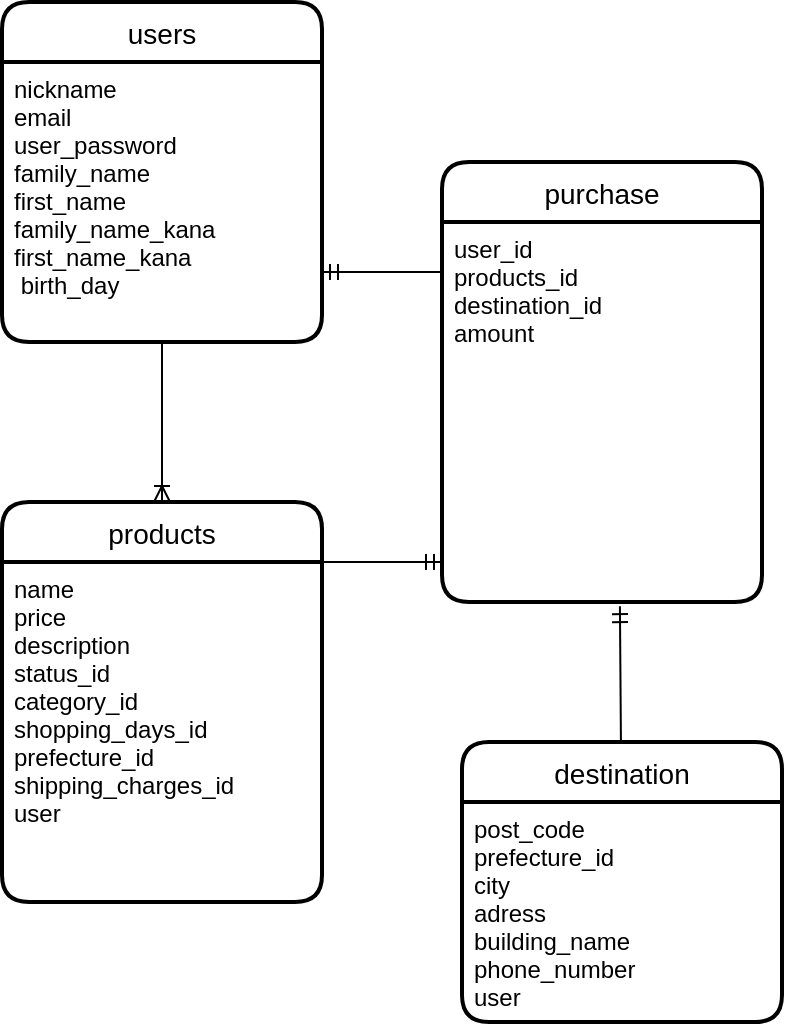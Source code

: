 <mxfile>
    <diagram id="fPGaSlbmIFelMu8Stnyv" name="ページ1">
        <mxGraphModel dx="366" dy="1710" grid="1" gridSize="10" guides="1" tooltips="1" connect="1" arrows="1" fold="1" page="1" pageScale="1" pageWidth="827" pageHeight="1169" math="0" shadow="0">
            <root>
                <mxCell id="0"/>
                <mxCell id="1" parent="0"/>
                <mxCell id="14" style="edgeStyle=none;html=1;endArrow=ERoneToMany;endFill=0;entryX=0.5;entryY=0;entryDx=0;entryDy=0;" parent="1" source="2" target="12" edge="1">
                    <mxGeometry relative="1" as="geometry">
                        <mxPoint x="120" y="310" as="targetPoint"/>
                    </mxGeometry>
                </mxCell>
                <mxCell id="2" value="users" style="swimlane;childLayout=stackLayout;horizontal=1;startSize=30;horizontalStack=0;rounded=1;fontSize=14;fontStyle=0;strokeWidth=2;resizeParent=0;resizeLast=1;shadow=0;dashed=0;align=center;" parent="1" vertex="1">
                    <mxGeometry x="40" y="-10" width="160" height="170" as="geometry"/>
                </mxCell>
                <mxCell id="3" value="nickname&#10;email&#10;user_password&#10;family_name&#10;first_name&#10;family_name_kana&#10;first_name_kana&#10; birth_day" style="align=left;strokeColor=none;fillColor=none;spacingLeft=4;fontSize=12;verticalAlign=top;resizable=0;rotatable=0;part=1;" parent="2" vertex="1">
                    <mxGeometry y="30" width="160" height="140" as="geometry"/>
                </mxCell>
                <mxCell id="24" style="edgeStyle=none;html=1;endArrow=ERmandOne;endFill=0;entryX=0.556;entryY=1.011;entryDx=0;entryDy=0;entryPerimeter=0;" parent="1" source="4" target="26" edge="1">
                    <mxGeometry relative="1" as="geometry">
                        <mxPoint x="350" y="230" as="targetPoint"/>
                    </mxGeometry>
                </mxCell>
                <mxCell id="4" value="destination" style="swimlane;childLayout=stackLayout;horizontal=1;startSize=30;horizontalStack=0;rounded=1;fontSize=14;fontStyle=0;strokeWidth=2;resizeParent=0;resizeLast=1;shadow=0;dashed=0;align=center;" parent="1" vertex="1">
                    <mxGeometry x="270" y="360" width="160" height="140" as="geometry"/>
                </mxCell>
                <mxCell id="5" value="post_code&#10;prefecture_id&#10;city&#10;adress&#10;building_name&#10;phone_number&#10;user" style="align=left;strokeColor=none;fillColor=none;spacingLeft=4;fontSize=12;verticalAlign=top;resizable=0;rotatable=0;part=1;" parent="4" vertex="1">
                    <mxGeometry y="30" width="160" height="110" as="geometry"/>
                </mxCell>
                <mxCell id="12" value="products" style="swimlane;childLayout=stackLayout;horizontal=1;startSize=30;horizontalStack=0;rounded=1;fontSize=14;fontStyle=0;strokeWidth=2;resizeParent=0;resizeLast=1;shadow=0;dashed=0;align=center;" parent="1" vertex="1">
                    <mxGeometry x="40" y="240" width="160" height="200" as="geometry"/>
                </mxCell>
                <mxCell id="13" value="name&#10;price&#10;description&#10;status_id&#10;category_id&#10;shopping_days_id&#10;prefecture_id&#10;shipping_charges_id&#10;user" style="align=left;strokeColor=none;fillColor=none;spacingLeft=4;fontSize=12;verticalAlign=top;resizable=0;rotatable=0;part=1;" parent="12" vertex="1">
                    <mxGeometry y="30" width="160" height="170" as="geometry"/>
                </mxCell>
                <mxCell id="27" style="edgeStyle=none;html=1;exitX=0;exitY=0.25;exitDx=0;exitDy=0;entryX=1;entryY=0.75;entryDx=0;entryDy=0;endArrow=ERmandOne;endFill=0;" edge="1" parent="1" source="25" target="3">
                    <mxGeometry relative="1" as="geometry"/>
                </mxCell>
                <mxCell id="25" value="purchase" style="swimlane;childLayout=stackLayout;horizontal=1;startSize=30;horizontalStack=0;rounded=1;fontSize=14;fontStyle=0;strokeWidth=2;resizeParent=0;resizeLast=1;shadow=0;dashed=0;align=center;labelBackgroundColor=none;" parent="1" vertex="1">
                    <mxGeometry x="260" y="70" width="160" height="220" as="geometry"/>
                </mxCell>
                <mxCell id="26" value="user_id&#10;products_id&#10;destination_id&#10;amount" style="align=left;strokeColor=none;fillColor=none;spacingLeft=4;fontSize=12;verticalAlign=top;resizable=0;rotatable=0;part=1;labelBackgroundColor=none;" parent="25" vertex="1">
                    <mxGeometry y="30" width="160" height="190" as="geometry"/>
                </mxCell>
                <mxCell id="28" style="edgeStyle=none;html=1;exitX=1;exitY=0;exitDx=0;exitDy=0;endArrow=ERmandOne;endFill=0;entryX=0;entryY=0.895;entryDx=0;entryDy=0;entryPerimeter=0;" edge="1" parent="1" source="13" target="26">
                    <mxGeometry relative="1" as="geometry">
                        <mxPoint x="220" y="270" as="targetPoint"/>
                        <Array as="points">
                            <mxPoint x="210" y="270"/>
                        </Array>
                    </mxGeometry>
                </mxCell>
            </root>
        </mxGraphModel>
    </diagram>
</mxfile>